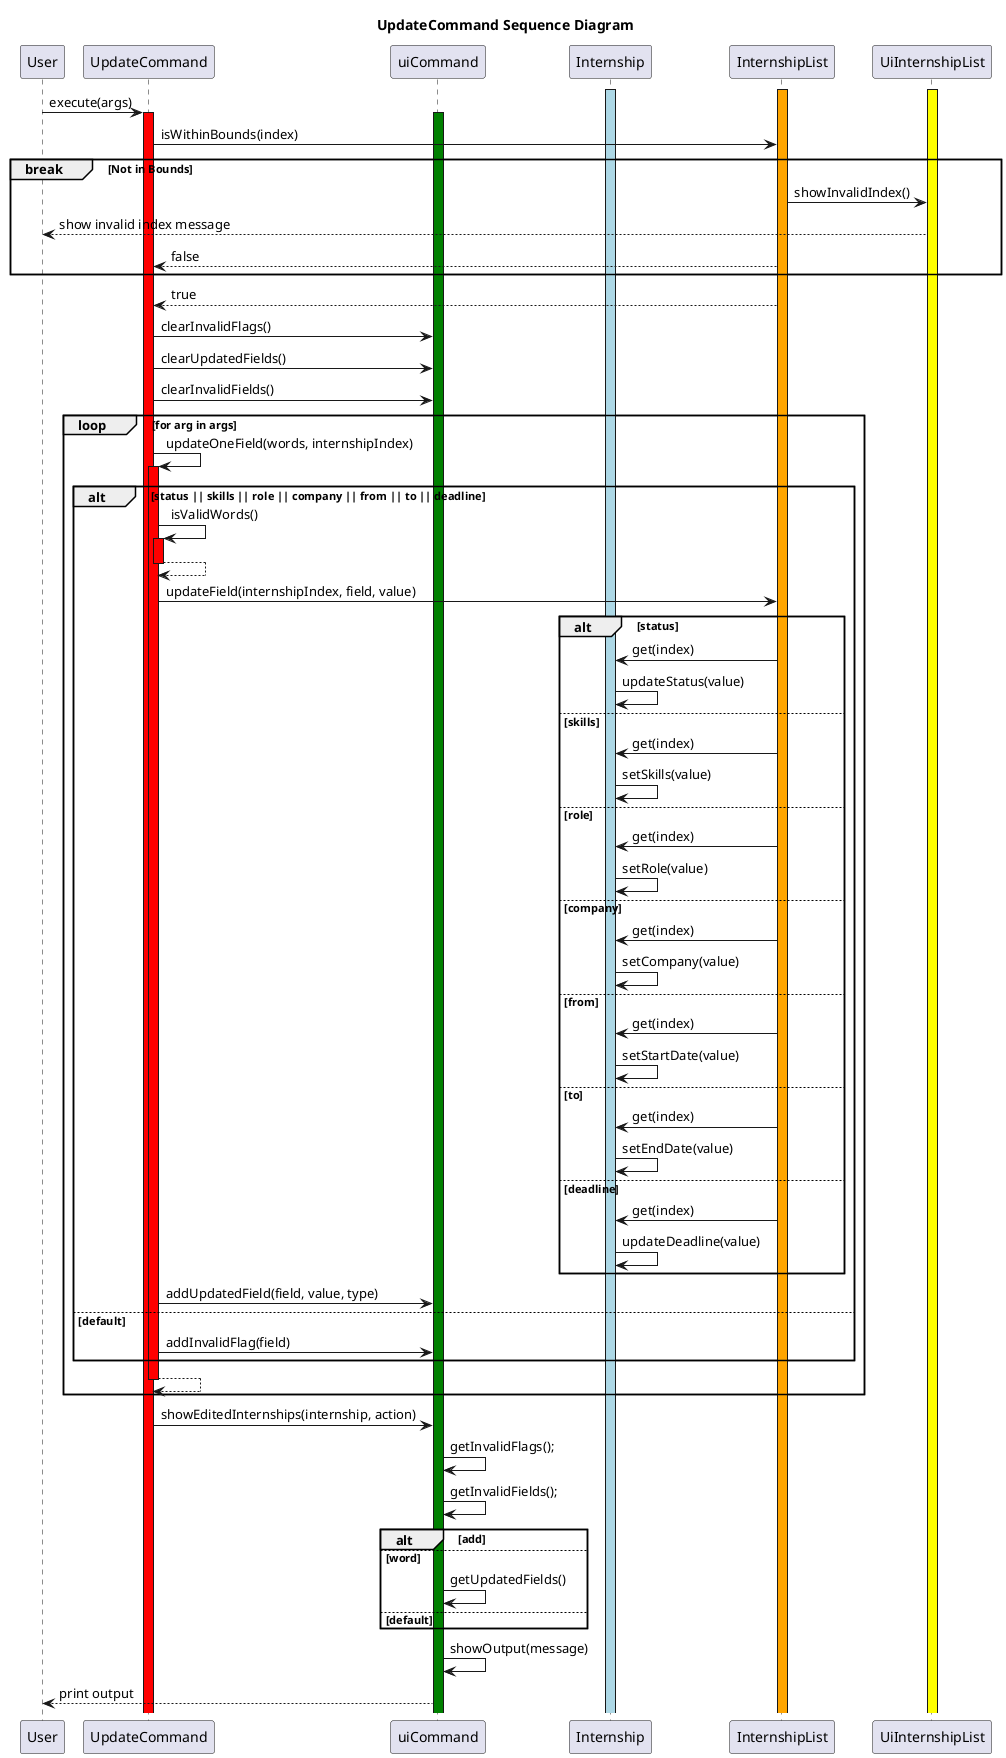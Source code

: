@startuml
title UpdateCommand Sequence Diagram

participant User
participant UpdateCommand
participant uiCommand
participant Internship
participant InternshipList
participant UiInternshipList

activate InternshipList #orange
activate UiInternshipList #yellow
activate Internship #lightblue

User -> UpdateCommand:execute(args)
activate UpdateCommand #red
activate uiCommand #green

UpdateCommand -> InternshipList:isWithinBounds(index)
break Not in Bounds
    InternshipList -> UiInternshipList:showInvalidIndex()
    UiInternshipList --> User:show invalid index message
    InternshipList --> UpdateCommand: false
end

InternshipList --> UpdateCommand: true

UpdateCommand -> uiCommand:clearInvalidFlags()
UpdateCommand -> uiCommand:clearUpdatedFields()
UpdateCommand -> uiCommand:clearInvalidFields()

loop for arg in args
    UpdateCommand -> UpdateCommand:updateOneField(words, internshipIndex)
    activate UpdateCommand #red
    alt status || skills || role || company || from || to || deadline
        UpdateCommand -> UpdateCommand:isValidWords()
        activate UpdateCommand #red
        UpdateCommand --> UpdateCommand
        deactivate UpdateCommand

        UpdateCommand -> InternshipList:updateField(internshipIndex, field, value)
        alt status
            InternshipList -> Internship:get(index)
            Internship -> Internship:updateStatus(value)
        else skills
            InternshipList -> Internship:get(index)
            Internship -> Internship:setSkills(value)
        else role
            InternshipList -> Internship:get(index)
            Internship -> Internship:setRole(value)
        else company
            InternshipList -> Internship:get(index)
            Internship -> Internship:setCompany(value)
        else from
            InternshipList -> Internship:get(index)
            Internship -> Internship:setStartDate(value)
        else to
            InternshipList -> Internship:get(index)
            Internship -> Internship:setEndDate(value)
        else deadline
            InternshipList -> Internship:get(index)
            Internship -> Internship:updateDeadline(value)
        end

        UpdateCommand -> uiCommand:addUpdatedField(field, value, type)
    else default
        UpdateCommand -> uiCommand:addInvalidFlag(field)
    end
    UpdateCommand --> UpdateCommand
    deactivate UpdateCommand
end

UpdateCommand -> uiCommand:showEditedInternships(internship, action)

uiCommand -> uiCommand:getInvalidFlags();
uiCommand -> uiCommand:getInvalidFields();

alt add

else word
    uiCommand -> uiCommand:getUpdatedFields()

else default

end

uiCommand -> uiCommand:showOutput(message)
uiCommand --> User:print output

@enduml